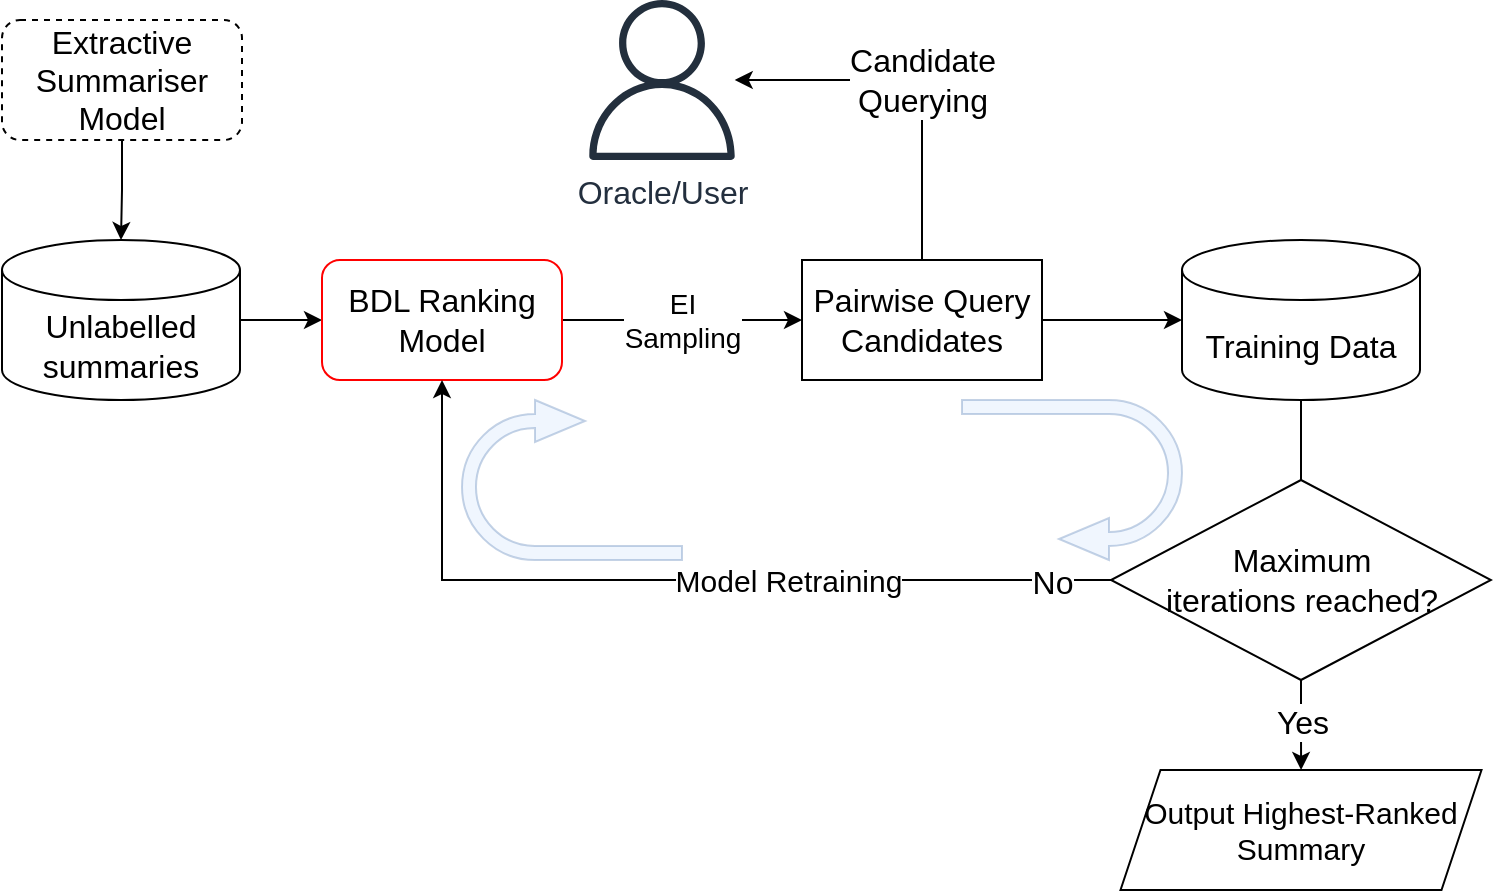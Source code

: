 <mxfile version="21.6.1" type="device">
  <diagram name="Page-1" id="73lPq-DKPrrdzMy-Wt2I">
    <mxGraphModel dx="907" dy="674" grid="1" gridSize="10" guides="1" tooltips="1" connect="1" arrows="1" fold="1" page="1" pageScale="1" pageWidth="827" pageHeight="1169" math="0" shadow="0">
      <root>
        <mxCell id="0" />
        <mxCell id="1" parent="0" />
        <mxCell id="5NILO1VMau-hQC1xxTVp-1" value="&lt;font style=&quot;font-size: 16px;&quot;&gt;Oracle/User&lt;/font&gt;" style="sketch=0;outlineConnect=0;fontColor=#232F3E;gradientColor=none;fillColor=#232F3D;strokeColor=none;dashed=0;verticalLabelPosition=bottom;verticalAlign=top;align=center;html=1;fontSize=12;fontStyle=0;aspect=fixed;pointerEvents=1;shape=mxgraph.aws4.user;" parent="1" vertex="1">
          <mxGeometry x="390" y="140" width="80" height="80" as="geometry" />
        </mxCell>
        <mxCell id="5NILO1VMau-hQC1xxTVp-6" style="edgeStyle=orthogonalEdgeStyle;rounded=0;orthogonalLoop=1;jettySize=auto;html=1;entryX=0;entryY=0.5;entryDx=0;entryDy=0;" parent="1" source="5NILO1VMau-hQC1xxTVp-2" target="5NILO1VMau-hQC1xxTVp-5" edge="1">
          <mxGeometry relative="1" as="geometry" />
        </mxCell>
        <mxCell id="5NILO1VMau-hQC1xxTVp-2" value="&lt;font style=&quot;font-size: 16px;&quot;&gt;Unlabelled summaries&lt;/font&gt;" style="shape=cylinder3;whiteSpace=wrap;html=1;boundedLbl=1;backgroundOutline=1;size=15;" parent="1" vertex="1">
          <mxGeometry x="100" y="260" width="119" height="80" as="geometry" />
        </mxCell>
        <mxCell id="5NILO1VMau-hQC1xxTVp-4" style="edgeStyle=orthogonalEdgeStyle;rounded=0;orthogonalLoop=1;jettySize=auto;html=1;entryX=0.5;entryY=0;entryDx=0;entryDy=0;entryPerimeter=0;" parent="1" source="5NILO1VMau-hQC1xxTVp-3" target="5NILO1VMau-hQC1xxTVp-2" edge="1">
          <mxGeometry relative="1" as="geometry" />
        </mxCell>
        <mxCell id="5NILO1VMau-hQC1xxTVp-3" value="&lt;font style=&quot;font-size: 16px;&quot;&gt;Extractive Summariser Model&lt;/font&gt;" style="rounded=1;whiteSpace=wrap;html=1;dashed=1;" parent="1" vertex="1">
          <mxGeometry x="100" y="150" width="120" height="60" as="geometry" />
        </mxCell>
        <mxCell id="5NILO1VMau-hQC1xxTVp-9" style="edgeStyle=orthogonalEdgeStyle;rounded=0;orthogonalLoop=1;jettySize=auto;html=1;entryX=0;entryY=0.5;entryDx=0;entryDy=0;" parent="1" source="5NILO1VMau-hQC1xxTVp-5" target="5NILO1VMau-hQC1xxTVp-8" edge="1">
          <mxGeometry relative="1" as="geometry" />
        </mxCell>
        <mxCell id="5NILO1VMau-hQC1xxTVp-13" value="&lt;font style=&quot;font-size: 14px;&quot;&gt;EI&lt;br&gt;Sampling&lt;/font&gt;" style="edgeLabel;html=1;align=center;verticalAlign=middle;resizable=0;points=[];fontSize=12;" parent="5NILO1VMau-hQC1xxTVp-9" vertex="1" connectable="0">
          <mxGeometry relative="1" as="geometry">
            <mxPoint as="offset" />
          </mxGeometry>
        </mxCell>
        <mxCell id="5NILO1VMau-hQC1xxTVp-5" value="&lt;font style=&quot;font-size: 16px;&quot;&gt;BDL Ranking Model&lt;/font&gt;" style="rounded=1;whiteSpace=wrap;html=1;strokeColor=#ff0000;" parent="1" vertex="1">
          <mxGeometry x="260" y="270" width="120" height="60" as="geometry" />
        </mxCell>
        <mxCell id="5NILO1VMau-hQC1xxTVp-10" style="edgeStyle=orthogonalEdgeStyle;rounded=0;orthogonalLoop=1;jettySize=auto;html=1;exitX=0.5;exitY=0;exitDx=0;exitDy=0;" parent="1" source="5NILO1VMau-hQC1xxTVp-8" target="5NILO1VMau-hQC1xxTVp-1" edge="1">
          <mxGeometry relative="1" as="geometry">
            <mxPoint x="520" y="170" as="targetPoint" />
            <Array as="points">
              <mxPoint x="560" y="180" />
            </Array>
          </mxGeometry>
        </mxCell>
        <mxCell id="5NILO1VMau-hQC1xxTVp-12" value="&lt;font style=&quot;font-size: 16px;&quot;&gt;Candidate&lt;br&gt;Querying&lt;/font&gt;" style="edgeLabel;html=1;align=center;verticalAlign=middle;resizable=0;points=[];fontSize=12;" parent="5NILO1VMau-hQC1xxTVp-10" vertex="1" connectable="0">
          <mxGeometry relative="1" as="geometry">
            <mxPoint x="2" as="offset" />
          </mxGeometry>
        </mxCell>
        <mxCell id="5NILO1VMau-hQC1xxTVp-17" style="edgeStyle=orthogonalEdgeStyle;rounded=0;orthogonalLoop=1;jettySize=auto;html=1;entryX=0;entryY=0.5;entryDx=0;entryDy=0;entryPerimeter=0;" parent="1" source="5NILO1VMau-hQC1xxTVp-8" target="5NILO1VMau-hQC1xxTVp-16" edge="1">
          <mxGeometry relative="1" as="geometry">
            <mxPoint x="640" y="300" as="targetPoint" />
          </mxGeometry>
        </mxCell>
        <mxCell id="5NILO1VMau-hQC1xxTVp-8" value="&lt;font style=&quot;font-size: 16px;&quot;&gt;Pairwise Query Candidates&lt;/font&gt;" style="rounded=0;whiteSpace=wrap;html=1;" parent="1" vertex="1">
          <mxGeometry x="500" y="270" width="120" height="60" as="geometry" />
        </mxCell>
        <mxCell id="5NILO1VMau-hQC1xxTVp-18" style="edgeStyle=orthogonalEdgeStyle;rounded=0;orthogonalLoop=1;jettySize=auto;html=1;entryX=0.5;entryY=1;entryDx=0;entryDy=0;" parent="1" source="5NILO1VMau-hQC1xxTVp-30" target="5NILO1VMau-hQC1xxTVp-5" edge="1">
          <mxGeometry relative="1" as="geometry">
            <Array as="points" />
          </mxGeometry>
        </mxCell>
        <mxCell id="5NILO1VMau-hQC1xxTVp-19" value="&lt;font style=&quot;font-size: 15px;&quot;&gt;Model Retraining&lt;/font&gt;" style="edgeLabel;html=1;align=center;verticalAlign=middle;resizable=0;points=[];fontSize=12;" parent="5NILO1VMau-hQC1xxTVp-18" vertex="1" connectable="0">
          <mxGeometry x="0.057" y="-1" relative="1" as="geometry">
            <mxPoint x="68" y="1" as="offset" />
          </mxGeometry>
        </mxCell>
        <mxCell id="5NILO1VMau-hQC1xxTVp-33" value="&lt;font style=&quot;font-size: 16px;&quot;&gt;No&lt;/font&gt;" style="edgeLabel;html=1;align=center;verticalAlign=middle;resizable=0;points=[];fontSize=12;" parent="5NILO1VMau-hQC1xxTVp-18" vertex="1" connectable="0">
          <mxGeometry x="-0.858" y="1" relative="1" as="geometry">
            <mxPoint x="1" as="offset" />
          </mxGeometry>
        </mxCell>
        <mxCell id="5NILO1VMau-hQC1xxTVp-16" value="&lt;font style=&quot;font-size: 16px;&quot;&gt;Training Data&lt;/font&gt;" style="shape=cylinder3;whiteSpace=wrap;html=1;boundedLbl=1;backgroundOutline=1;size=15;" parent="1" vertex="1">
          <mxGeometry x="690" y="260" width="119" height="80" as="geometry" />
        </mxCell>
        <mxCell id="5NILO1VMau-hQC1xxTVp-24" value="" style="html=1;shadow=0;dashed=0;align=center;verticalAlign=middle;shape=mxgraph.arrows2.uTurnArrow;dy=3.5;arrowHead=21;dx2=25;fillColor=#dae8fc;strokeColor=#6c8ebf;opacity=40;" parent="1" vertex="1">
          <mxGeometry x="330" y="340" width="110" height="80" as="geometry" />
        </mxCell>
        <mxCell id="5NILO1VMau-hQC1xxTVp-31" value="" style="edgeStyle=orthogonalEdgeStyle;rounded=0;orthogonalLoop=1;jettySize=auto;html=1;entryX=0.5;entryY=0;entryDx=0;entryDy=0;" parent="1" source="5NILO1VMau-hQC1xxTVp-16" target="5NILO1VMau-hQC1xxTVp-30" edge="1">
          <mxGeometry relative="1" as="geometry">
            <mxPoint x="750" y="340" as="sourcePoint" />
            <mxPoint x="320" y="330" as="targetPoint" />
            <Array as="points">
              <mxPoint x="750" y="460" />
            </Array>
          </mxGeometry>
        </mxCell>
        <mxCell id="5NILO1VMau-hQC1xxTVp-37" value="" style="edgeStyle=orthogonalEdgeStyle;rounded=0;orthogonalLoop=1;jettySize=auto;html=1;" parent="1" source="5NILO1VMau-hQC1xxTVp-30" target="5NILO1VMau-hQC1xxTVp-36" edge="1">
          <mxGeometry relative="1" as="geometry" />
        </mxCell>
        <mxCell id="5NILO1VMau-hQC1xxTVp-38" value="&lt;font style=&quot;font-size: 16px;&quot;&gt;Yes&lt;/font&gt;" style="edgeLabel;html=1;align=center;verticalAlign=middle;resizable=0;points=[];" parent="5NILO1VMau-hQC1xxTVp-37" vertex="1" connectable="0">
          <mxGeometry x="-0.351" relative="1" as="geometry">
            <mxPoint y="6" as="offset" />
          </mxGeometry>
        </mxCell>
        <mxCell id="5NILO1VMau-hQC1xxTVp-30" value="&lt;font style=&quot;font-size: 16px;&quot;&gt;Maximum&lt;br&gt;iterations reached?&lt;/font&gt;" style="rhombus;whiteSpace=wrap;html=1;" parent="1" vertex="1">
          <mxGeometry x="654.5" y="380" width="190" height="100" as="geometry" />
        </mxCell>
        <mxCell id="5NILO1VMau-hQC1xxTVp-36" value="&lt;font style=&quot;font-size: 15px;&quot;&gt;Output Highest-Ranked Summary&lt;/font&gt;" style="shape=parallelogram;perimeter=parallelogramPerimeter;whiteSpace=wrap;html=1;fixedSize=1;" parent="1" vertex="1">
          <mxGeometry x="659.25" y="525" width="180.5" height="60" as="geometry" />
        </mxCell>
        <mxCell id="5NILO1VMau-hQC1xxTVp-39" value="" style="html=1;shadow=0;dashed=0;align=center;verticalAlign=middle;shape=mxgraph.arrows2.uTurnArrow;dy=3.5;arrowHead=21;dx2=25;fillColor=#dae8fc;strokeColor=#6c8ebf;opacity=40;rotation=-180;" parent="1" vertex="1">
          <mxGeometry x="580" y="340" width="110" height="80" as="geometry" />
        </mxCell>
      </root>
    </mxGraphModel>
  </diagram>
</mxfile>
